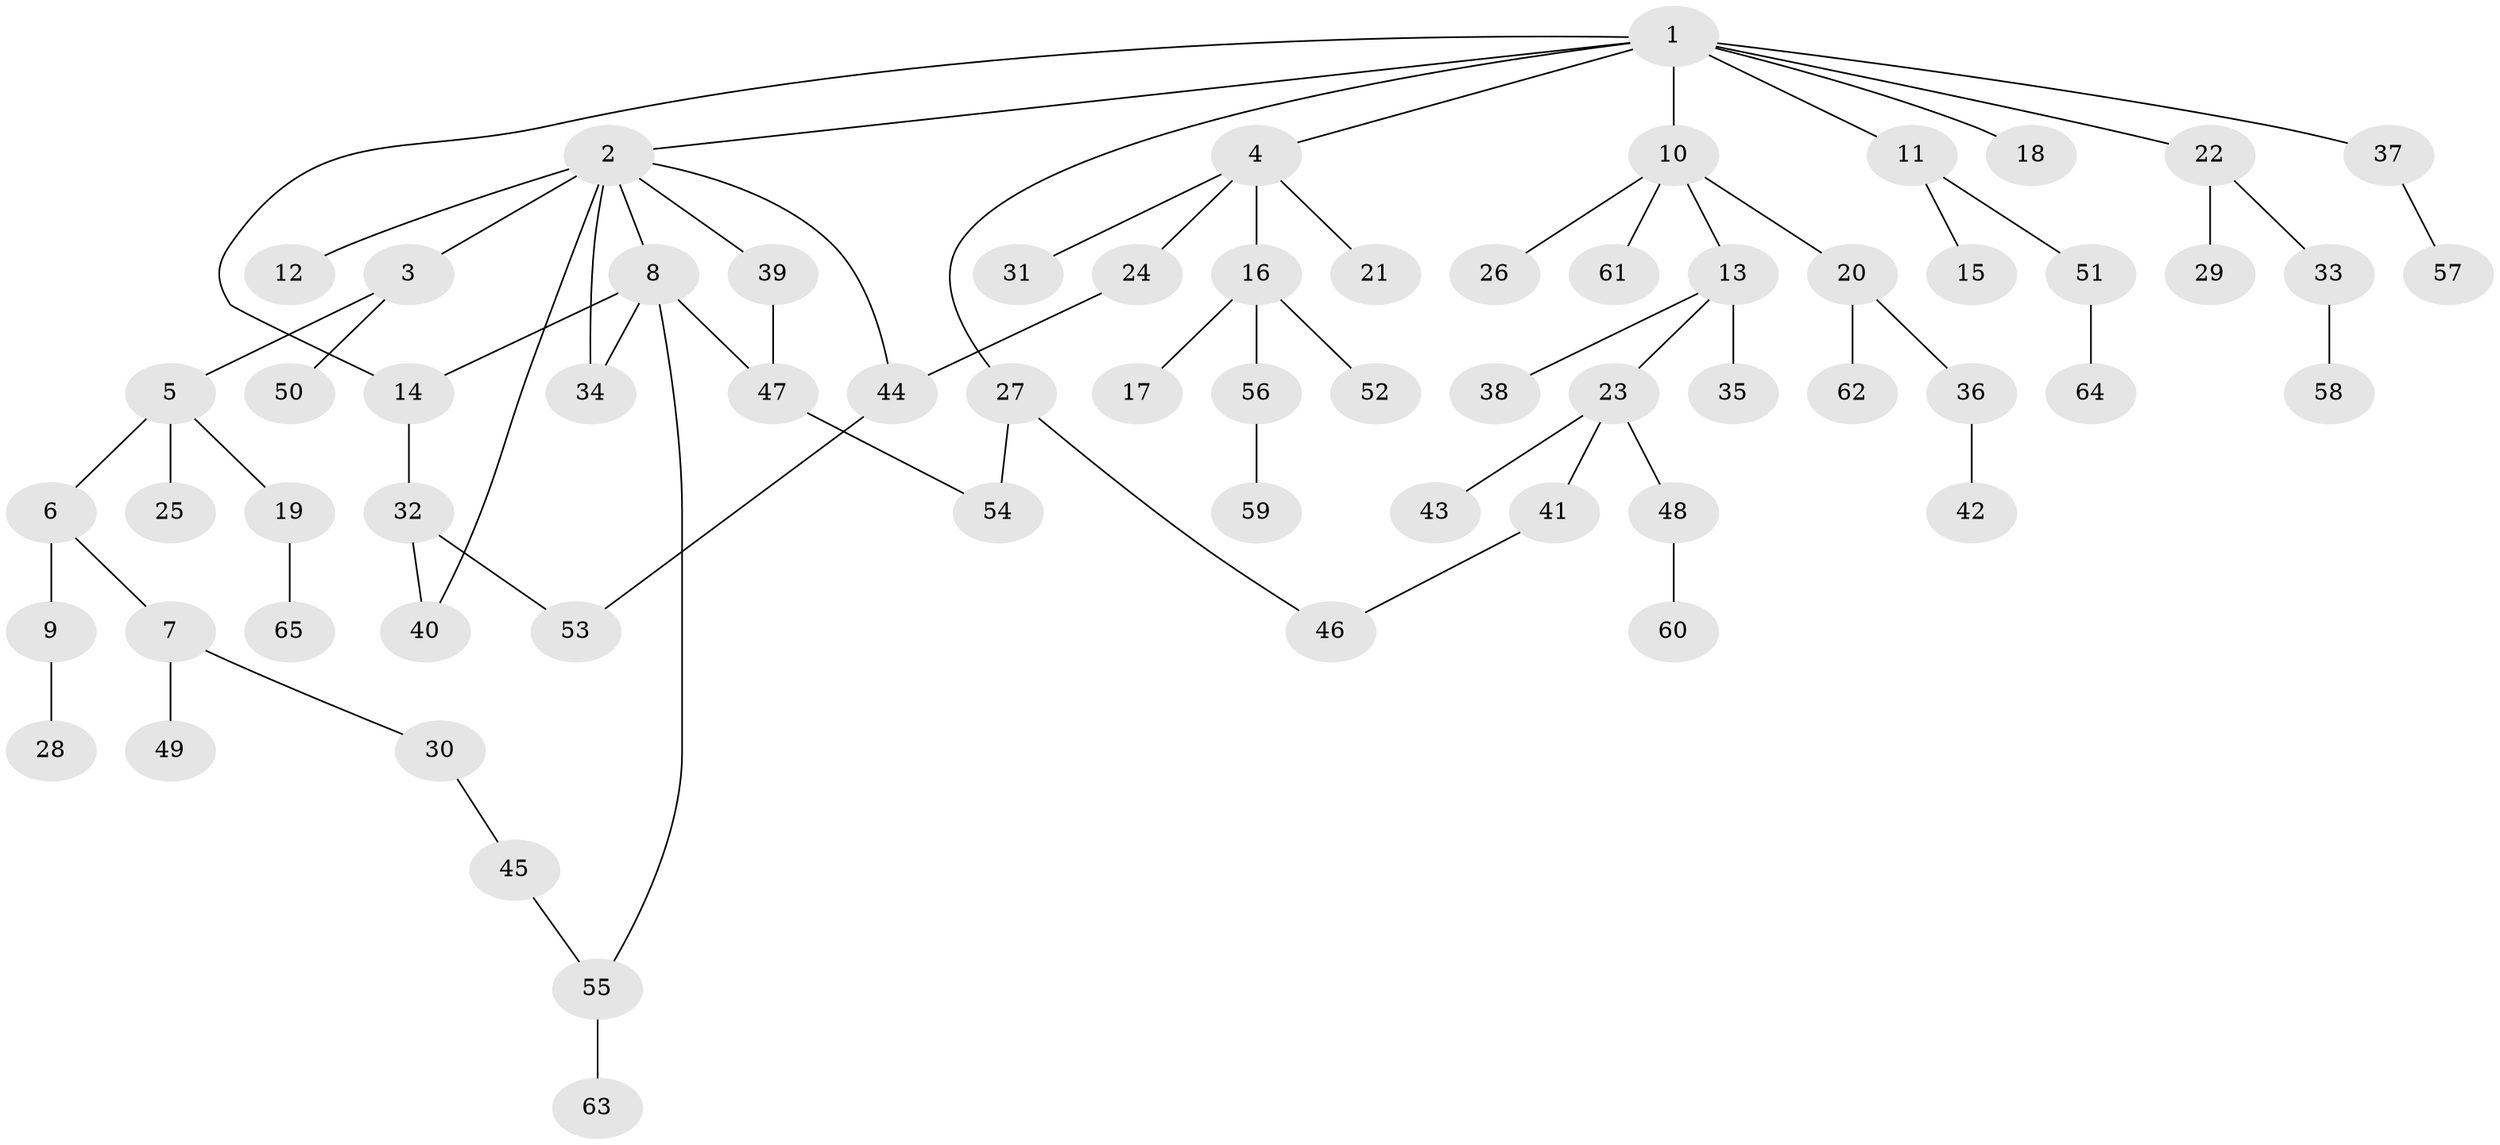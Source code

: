 // coarse degree distribution, {10: 0.023255813953488372, 8: 0.023255813953488372, 2: 0.2558139534883721, 5: 0.023255813953488372, 3: 0.20930232558139536, 6: 0.046511627906976744, 1: 0.4186046511627907}
// Generated by graph-tools (version 1.1) at 2025/51/02/27/25 19:51:36]
// undirected, 65 vertices, 73 edges
graph export_dot {
graph [start="1"]
  node [color=gray90,style=filled];
  1;
  2;
  3;
  4;
  5;
  6;
  7;
  8;
  9;
  10;
  11;
  12;
  13;
  14;
  15;
  16;
  17;
  18;
  19;
  20;
  21;
  22;
  23;
  24;
  25;
  26;
  27;
  28;
  29;
  30;
  31;
  32;
  33;
  34;
  35;
  36;
  37;
  38;
  39;
  40;
  41;
  42;
  43;
  44;
  45;
  46;
  47;
  48;
  49;
  50;
  51;
  52;
  53;
  54;
  55;
  56;
  57;
  58;
  59;
  60;
  61;
  62;
  63;
  64;
  65;
  1 -- 2;
  1 -- 4;
  1 -- 10;
  1 -- 11;
  1 -- 18;
  1 -- 22;
  1 -- 27;
  1 -- 37;
  1 -- 14;
  2 -- 3;
  2 -- 8;
  2 -- 12;
  2 -- 39;
  2 -- 40;
  2 -- 44;
  2 -- 34;
  3 -- 5;
  3 -- 50;
  4 -- 16;
  4 -- 21;
  4 -- 24;
  4 -- 31;
  5 -- 6;
  5 -- 19;
  5 -- 25;
  6 -- 7;
  6 -- 9;
  7 -- 30;
  7 -- 49;
  8 -- 14;
  8 -- 34;
  8 -- 55;
  8 -- 47;
  9 -- 28;
  10 -- 13;
  10 -- 20;
  10 -- 26;
  10 -- 61;
  11 -- 15;
  11 -- 51;
  13 -- 23;
  13 -- 35;
  13 -- 38;
  14 -- 32;
  16 -- 17;
  16 -- 52;
  16 -- 56;
  19 -- 65;
  20 -- 36;
  20 -- 62;
  22 -- 29;
  22 -- 33;
  23 -- 41;
  23 -- 43;
  23 -- 48;
  24 -- 44;
  27 -- 54;
  27 -- 46;
  30 -- 45;
  32 -- 53;
  32 -- 40;
  33 -- 58;
  36 -- 42;
  37 -- 57;
  39 -- 47;
  41 -- 46;
  44 -- 53;
  45 -- 55;
  47 -- 54;
  48 -- 60;
  51 -- 64;
  55 -- 63;
  56 -- 59;
}
